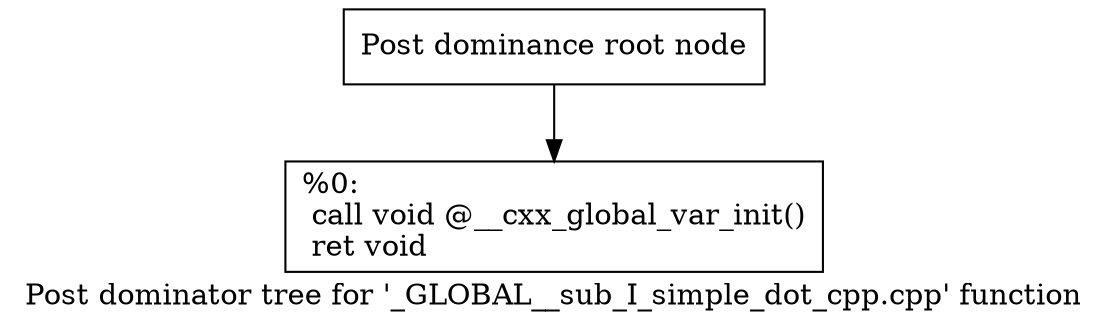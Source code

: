 digraph "Post dominator tree for '_GLOBAL__sub_I_simple_dot_cpp.cpp' function" {
	label="Post dominator tree for '_GLOBAL__sub_I_simple_dot_cpp.cpp' function";

	Node0x1637250 [shape=record,label="{Post dominance root node}"];
	Node0x1637250 -> Node0x1637290;
	Node0x1637290 [shape=record,label="{%0:\l  call void @__cxx_global_var_init()\l  ret void\l}"];
}
